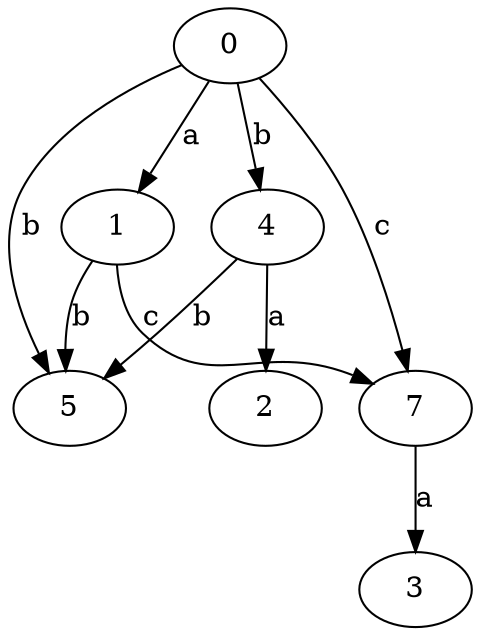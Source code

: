 strict digraph  {
1;
2;
0;
3;
4;
5;
7;
1 -> 5  [label=b];
1 -> 7  [label=c];
0 -> 1  [label=a];
0 -> 4  [label=b];
0 -> 5  [label=b];
0 -> 7  [label=c];
4 -> 2  [label=a];
4 -> 5  [label=b];
7 -> 3  [label=a];
}
